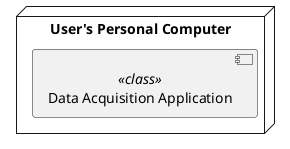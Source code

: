 @startuml
!define SPRITEURL https://raw.githubusercontent.com/rabelendaugust/Cicon-PlantUML-Sprites/v3.5/sprites
!define CLASS class
!define ABSTRACT abstract
!define INTERFACE interface

node "User's Personal Computer" {
  [Data Acquisition Application] <<CLASS>> as app
}

@enduml
